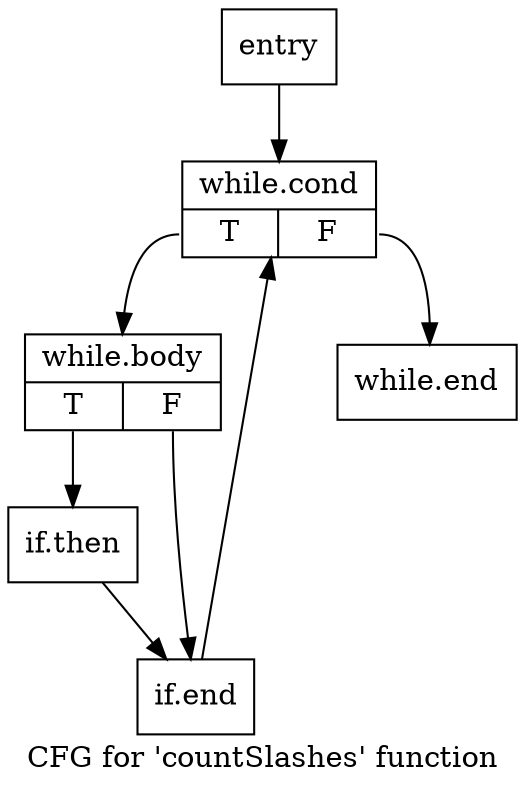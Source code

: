 digraph "CFG for 'countSlashes' function" {
	label="CFG for 'countSlashes' function";

	Node0x1c454f0 [shape=record,label="{entry}"];
	Node0x1c454f0 -> Node0x1c456c0;
	Node0x1c456c0 [shape=record,label="{while.cond|{<s0>T|<s1>F}}"];
	Node0x1c456c0:s0 -> Node0x1c45910;
	Node0x1c456c0:s1 -> Node0x1c459f0;
	Node0x1c45910 [shape=record,label="{while.body|{<s0>T|<s1>F}}"];
	Node0x1c45910:s0 -> Node0x1c46990;
	Node0x1c45910:s1 -> Node0x1c46a60;
	Node0x1c46990 [shape=record,label="{if.then}"];
	Node0x1c46990 -> Node0x1c46a60;
	Node0x1c46a60 [shape=record,label="{if.end}"];
	Node0x1c46a60 -> Node0x1c456c0;
	Node0x1c459f0 [shape=record,label="{while.end}"];
}
